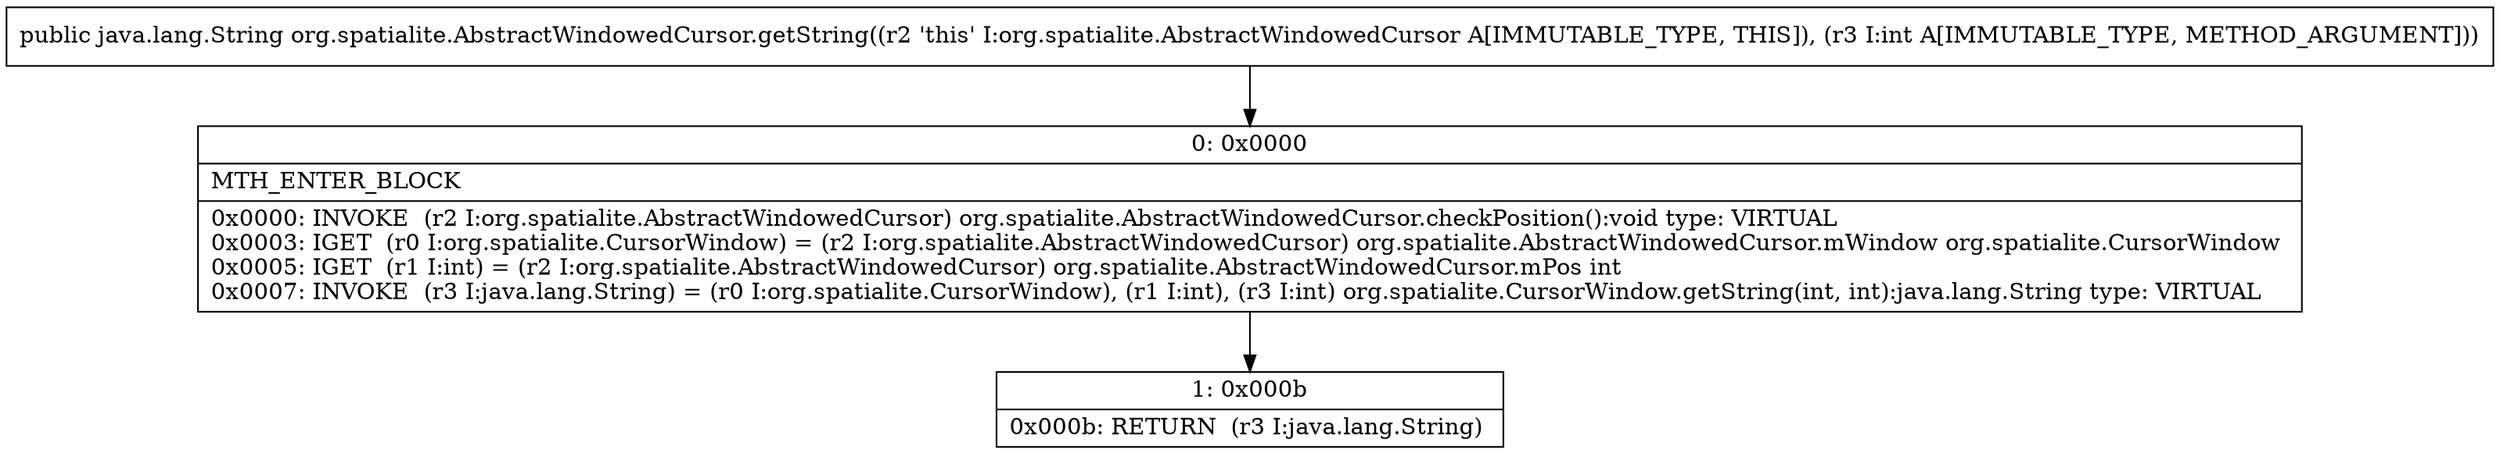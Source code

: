 digraph "CFG fororg.spatialite.AbstractWindowedCursor.getString(I)Ljava\/lang\/String;" {
Node_0 [shape=record,label="{0\:\ 0x0000|MTH_ENTER_BLOCK\l|0x0000: INVOKE  (r2 I:org.spatialite.AbstractWindowedCursor) org.spatialite.AbstractWindowedCursor.checkPosition():void type: VIRTUAL \l0x0003: IGET  (r0 I:org.spatialite.CursorWindow) = (r2 I:org.spatialite.AbstractWindowedCursor) org.spatialite.AbstractWindowedCursor.mWindow org.spatialite.CursorWindow \l0x0005: IGET  (r1 I:int) = (r2 I:org.spatialite.AbstractWindowedCursor) org.spatialite.AbstractWindowedCursor.mPos int \l0x0007: INVOKE  (r3 I:java.lang.String) = (r0 I:org.spatialite.CursorWindow), (r1 I:int), (r3 I:int) org.spatialite.CursorWindow.getString(int, int):java.lang.String type: VIRTUAL \l}"];
Node_1 [shape=record,label="{1\:\ 0x000b|0x000b: RETURN  (r3 I:java.lang.String) \l}"];
MethodNode[shape=record,label="{public java.lang.String org.spatialite.AbstractWindowedCursor.getString((r2 'this' I:org.spatialite.AbstractWindowedCursor A[IMMUTABLE_TYPE, THIS]), (r3 I:int A[IMMUTABLE_TYPE, METHOD_ARGUMENT])) }"];
MethodNode -> Node_0;
Node_0 -> Node_1;
}

